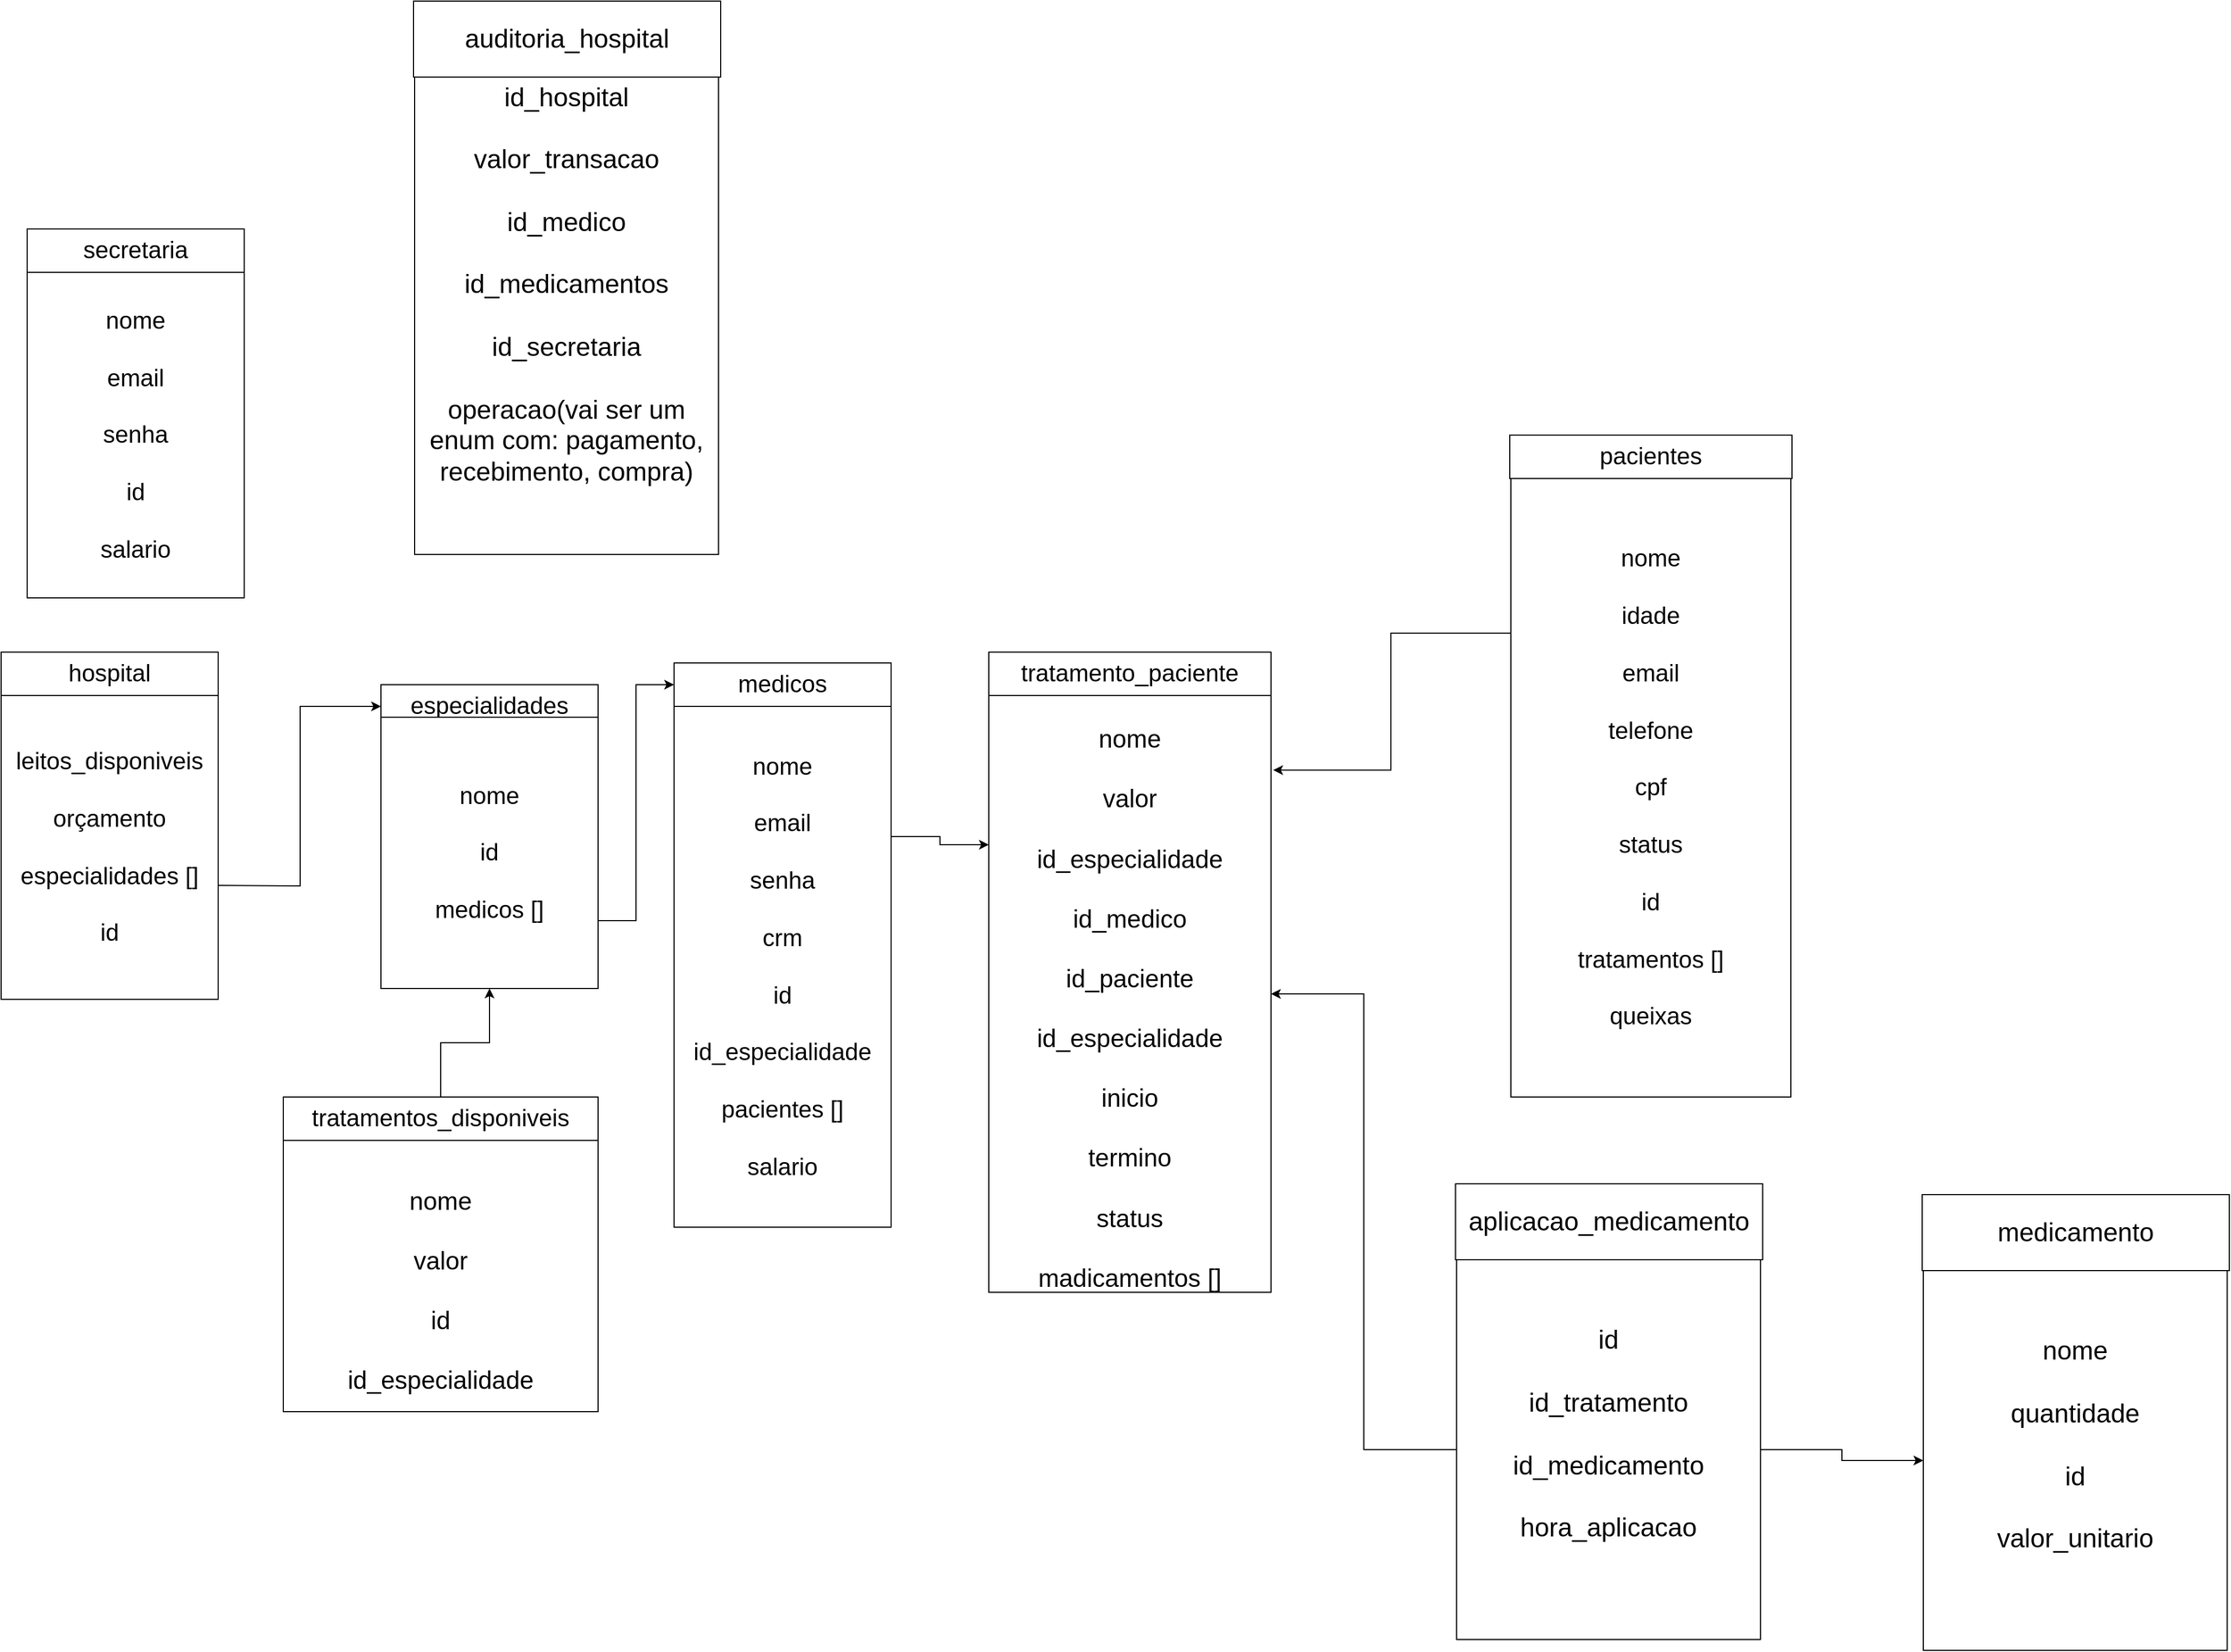 <mxfile version="23.1.4" type="device" pages="5">
  <diagram name="Relações" id="-RDPZMECj-KDmckSBQJ7">
    <mxGraphModel dx="1956" dy="2111" grid="1" gridSize="10" guides="1" tooltips="1" connect="1" arrows="1" fold="1" page="1" pageScale="1" pageWidth="827" pageHeight="1169" math="0" shadow="0">
      <root>
        <mxCell id="0" />
        <mxCell id="1" parent="0" />
        <mxCell id="OqT2HGRvIQ006_QFUIbo-2" value="hospital" style="rounded=0;whiteSpace=wrap;html=1;fontSize=22;" parent="1" vertex="1">
          <mxGeometry x="190" y="-20" width="200" height="40" as="geometry" />
        </mxCell>
        <mxCell id="OqT2HGRvIQ006_QFUIbo-13" style="edgeStyle=orthogonalEdgeStyle;rounded=0;orthogonalLoop=1;jettySize=auto;html=1;entryX=0;entryY=0.5;entryDx=0;entryDy=0;fontSize=22;" parent="1" target="OqT2HGRvIQ006_QFUIbo-9" edge="1">
          <mxGeometry relative="1" as="geometry">
            <mxPoint x="390" y="195" as="sourcePoint" />
          </mxGeometry>
        </mxCell>
        <mxCell id="OqT2HGRvIQ006_QFUIbo-7" value="leitos_disponiveis&lt;br style=&quot;font-size: 22px;&quot;&gt;&lt;br style=&quot;font-size: 22px;&quot;&gt;orçamento&lt;br style=&quot;font-size: 22px;&quot;&gt;&lt;br style=&quot;font-size: 22px;&quot;&gt;especialidades []&lt;br&gt;&lt;br&gt;id" style="rounded=0;whiteSpace=wrap;html=1;fontSize=22;" parent="1" vertex="1">
          <mxGeometry x="190" y="20" width="200" height="280" as="geometry" />
        </mxCell>
        <mxCell id="OqT2HGRvIQ006_QFUIbo-9" value="especialidades" style="rounded=0;whiteSpace=wrap;html=1;fontSize=22;" parent="1" vertex="1">
          <mxGeometry x="540" y="10" width="200" height="40" as="geometry" />
        </mxCell>
        <mxCell id="OqT2HGRvIQ006_QFUIbo-16" style="edgeStyle=orthogonalEdgeStyle;rounded=0;orthogonalLoop=1;jettySize=auto;html=1;exitX=1;exitY=0.75;exitDx=0;exitDy=0;entryX=0;entryY=0.5;entryDx=0;entryDy=0;fontSize=22;" parent="1" source="OqT2HGRvIQ006_QFUIbo-11" target="OqT2HGRvIQ006_QFUIbo-14" edge="1">
          <mxGeometry relative="1" as="geometry" />
        </mxCell>
        <mxCell id="OqT2HGRvIQ006_QFUIbo-11" value="nome&lt;br style=&quot;font-size: 22px;&quot;&gt;&lt;br style=&quot;font-size: 22px;&quot;&gt;id&lt;br style=&quot;font-size: 22px;&quot;&gt;&lt;br style=&quot;font-size: 22px;&quot;&gt;medicos []" style="rounded=0;whiteSpace=wrap;html=1;fontSize=22;" parent="1" vertex="1">
          <mxGeometry x="540" y="40" width="200" height="250" as="geometry" />
        </mxCell>
        <mxCell id="OqT2HGRvIQ006_QFUIbo-14" value="medicos" style="rounded=0;whiteSpace=wrap;html=1;fontSize=22;" parent="1" vertex="1">
          <mxGeometry x="810" y="-10" width="200" height="40" as="geometry" />
        </mxCell>
        <mxCell id="eI9exI1h_JV6mNCN_PSR-2" style="edgeStyle=orthogonalEdgeStyle;rounded=0;orthogonalLoop=1;jettySize=auto;html=1;exitX=1;exitY=0.25;exitDx=0;exitDy=0;entryX=0;entryY=0.25;entryDx=0;entryDy=0;" edge="1" parent="1" source="OqT2HGRvIQ006_QFUIbo-15" target="OqT2HGRvIQ006_QFUIbo-25">
          <mxGeometry relative="1" as="geometry" />
        </mxCell>
        <mxCell id="OqT2HGRvIQ006_QFUIbo-15" value="nome&lt;br style=&quot;font-size: 22px;&quot;&gt;&lt;br style=&quot;font-size: 22px;&quot;&gt;email&lt;br&gt;&lt;br&gt;senha&lt;br style=&quot;font-size: 22px;&quot;&gt;&lt;br style=&quot;font-size: 22px;&quot;&gt;crm&lt;br style=&quot;font-size: 22px;&quot;&gt;&lt;br style=&quot;font-size: 22px;&quot;&gt;id&lt;br&gt;&lt;br style=&quot;font-size: 22px;&quot;&gt;id_especialidade&lt;br style=&quot;font-size: 22px;&quot;&gt;&lt;br style=&quot;font-size: 22px;&quot;&gt;pacientes []&lt;br style=&quot;font-size: 22px;&quot;&gt;&lt;br style=&quot;font-size: 22px;&quot;&gt;salario" style="rounded=0;whiteSpace=wrap;html=1;fontSize=22;" parent="1" vertex="1">
          <mxGeometry x="810" y="30" width="200" height="480" as="geometry" />
        </mxCell>
        <mxCell id="OqT2HGRvIQ006_QFUIbo-17" value="pacientes" style="rounded=0;whiteSpace=wrap;html=1;fontSize=22;" parent="1" vertex="1">
          <mxGeometry x="1580" y="-220" width="260" height="40" as="geometry" />
        </mxCell>
        <mxCell id="OqT2HGRvIQ006_QFUIbo-18" value="nome&lt;br style=&quot;font-size: 22px;&quot;&gt;&lt;br style=&quot;font-size: 22px;&quot;&gt;idade&lt;br style=&quot;font-size: 22px;&quot;&gt;&lt;br style=&quot;font-size: 22px;&quot;&gt;email&lt;br style=&quot;font-size: 22px;&quot;&gt;&lt;br style=&quot;font-size: 22px;&quot;&gt;telefone&lt;br style=&quot;font-size: 22px;&quot;&gt;&lt;br style=&quot;font-size: 22px;&quot;&gt;cpf&lt;br style=&quot;font-size: 22px;&quot;&gt;&lt;br style=&quot;font-size: 22px;&quot;&gt;status&lt;br style=&quot;font-size: 22px;&quot;&gt;&lt;br style=&quot;font-size: 22px;&quot;&gt;id&lt;br&gt;&lt;br style=&quot;font-size: 22px;&quot;&gt;tratamentos []&lt;br style=&quot;font-size: 22px;&quot;&gt;&lt;br style=&quot;font-size: 22px;&quot;&gt;queixas" style="rounded=0;whiteSpace=wrap;html=1;fontSize=22;" parent="1" vertex="1">
          <mxGeometry x="1581" y="-180" width="258" height="570" as="geometry" />
        </mxCell>
        <mxCell id="OqT2HGRvIQ006_QFUIbo-24" value="tratamento_paciente" style="rounded=0;whiteSpace=wrap;html=1;fontSize=22;" parent="1" vertex="1">
          <mxGeometry x="1100" y="-20" width="260" height="40" as="geometry" />
        </mxCell>
        <mxCell id="OqT2HGRvIQ006_QFUIbo-25" value="&lt;br&gt;nome&lt;br&gt;&lt;br&gt;valor&lt;br&gt;&lt;br&gt;id_especialidade&lt;br&gt;&lt;br&gt;id_medico&lt;br&gt;&lt;br&gt;id_paciente&lt;br&gt;&lt;br&gt;id_especialidade&lt;br&gt;&lt;br&gt;inicio&lt;br&gt;&lt;br&gt;termino&lt;br&gt;&lt;br&gt;status&lt;br&gt;&lt;br&gt;madicamentos []" style="rounded=0;whiteSpace=wrap;html=1;fontSize=23;" parent="1" vertex="1">
          <mxGeometry x="1100" y="20" width="260" height="550" as="geometry" />
        </mxCell>
        <mxCell id="Ib-rAGLKGSD410KpwREd-3" value="" style="edgeStyle=orthogonalEdgeStyle;rounded=0;orthogonalLoop=1;jettySize=auto;html=1;" edge="1" parent="1" source="OqT2HGRvIQ006_QFUIbo-29" target="OqT2HGRvIQ006_QFUIbo-30">
          <mxGeometry relative="1" as="geometry" />
        </mxCell>
        <mxCell id="OqT2HGRvIQ006_QFUIbo-29" value="&lt;span style=&quot;font-size: 24px;&quot;&gt;aplicacao_medicamento&lt;/span&gt;" style="rounded=0;whiteSpace=wrap;html=1;" parent="1" vertex="1">
          <mxGeometry x="1530" y="470" width="283" height="70" as="geometry" />
        </mxCell>
        <mxCell id="OqT2HGRvIQ006_QFUIbo-34" style="edgeStyle=orthogonalEdgeStyle;rounded=0;orthogonalLoop=1;jettySize=auto;html=1;exitX=0;exitY=0.5;exitDx=0;exitDy=0;" parent="1" source="OqT2HGRvIQ006_QFUIbo-30" target="OqT2HGRvIQ006_QFUIbo-25" edge="1">
          <mxGeometry relative="1" as="geometry" />
        </mxCell>
        <mxCell id="Ib-rAGLKGSD410KpwREd-5" style="edgeStyle=orthogonalEdgeStyle;rounded=0;orthogonalLoop=1;jettySize=auto;html=1;exitX=1;exitY=0.5;exitDx=0;exitDy=0;" edge="1" parent="1" source="OqT2HGRvIQ006_QFUIbo-30" target="Ib-rAGLKGSD410KpwREd-2">
          <mxGeometry relative="1" as="geometry" />
        </mxCell>
        <mxCell id="OqT2HGRvIQ006_QFUIbo-30" value="&lt;font style=&quot;font-size: 24px;&quot;&gt;id&lt;br&gt;&lt;br&gt;id_tratamento&lt;br&gt;&lt;br&gt;id_medicamento&lt;br&gt;&lt;br&gt;hora_aplicacao&lt;br&gt;&lt;br&gt;&lt;/font&gt;" style="rounded=0;whiteSpace=wrap;html=1;" parent="1" vertex="1">
          <mxGeometry x="1531" y="540" width="280" height="350" as="geometry" />
        </mxCell>
        <mxCell id="dLQCYUEsovKtr-vVgGef-13" style="edgeStyle=orthogonalEdgeStyle;rounded=0;orthogonalLoop=1;jettySize=auto;html=1;exitX=0.5;exitY=0;exitDx=0;exitDy=0;entryX=0.5;entryY=1;entryDx=0;entryDy=0;" parent="1" source="dLQCYUEsovKtr-vVgGef-7" target="OqT2HGRvIQ006_QFUIbo-11" edge="1">
          <mxGeometry relative="1" as="geometry" />
        </mxCell>
        <mxCell id="dLQCYUEsovKtr-vVgGef-7" value="tratamentos_disponiveis" style="rounded=0;whiteSpace=wrap;html=1;fontSize=22;" parent="1" vertex="1">
          <mxGeometry x="450" y="390" width="290" height="40" as="geometry" />
        </mxCell>
        <mxCell id="dLQCYUEsovKtr-vVgGef-8" value="&lt;br&gt;nome&lt;br&gt;&lt;br&gt;valor&lt;br&gt;&lt;br&gt;id&lt;br&gt;&lt;br&gt;id_especialidade" style="rounded=0;whiteSpace=wrap;html=1;fontSize=23;" parent="1" vertex="1">
          <mxGeometry x="450" y="430" width="290" height="250" as="geometry" />
        </mxCell>
        <mxCell id="OUrvebyIbem-n34GM_K5-1" style="edgeStyle=orthogonalEdgeStyle;rounded=0;orthogonalLoop=1;jettySize=auto;html=1;exitX=0.5;exitY=1;exitDx=0;exitDy=0;" edge="1" parent="1" source="dLQCYUEsovKtr-vVgGef-8" target="dLQCYUEsovKtr-vVgGef-8">
          <mxGeometry relative="1" as="geometry" />
        </mxCell>
        <mxCell id="eI9exI1h_JV6mNCN_PSR-1" style="edgeStyle=orthogonalEdgeStyle;rounded=0;orthogonalLoop=1;jettySize=auto;html=1;exitX=0;exitY=0.25;exitDx=0;exitDy=0;entryX=1.008;entryY=0.125;entryDx=0;entryDy=0;entryPerimeter=0;" edge="1" parent="1" source="OqT2HGRvIQ006_QFUIbo-18" target="OqT2HGRvIQ006_QFUIbo-25">
          <mxGeometry relative="1" as="geometry" />
        </mxCell>
        <mxCell id="Ib-rAGLKGSD410KpwREd-1" value="&lt;span style=&quot;font-size: 24px;&quot;&gt;medicamento&lt;/span&gt;" style="rounded=0;whiteSpace=wrap;html=1;" vertex="1" parent="1">
          <mxGeometry x="1960" y="480" width="283" height="70" as="geometry" />
        </mxCell>
        <mxCell id="Ib-rAGLKGSD410KpwREd-2" value="&lt;font style=&quot;font-size: 24px;&quot;&gt;nome&lt;br&gt;&lt;br&gt;quantidade&lt;br&gt;&lt;br&gt;id&lt;br&gt;&lt;br&gt;valor_unitario&lt;br&gt;&lt;br&gt;&lt;/font&gt;" style="rounded=0;whiteSpace=wrap;html=1;" vertex="1" parent="1">
          <mxGeometry x="1961" y="550" width="280" height="350" as="geometry" />
        </mxCell>
        <mxCell id="Ib-rAGLKGSD410KpwREd-6" value="&lt;span style=&quot;font-size: 24px;&quot;&gt;auditoria_hospital&lt;/span&gt;" style="rounded=0;whiteSpace=wrap;html=1;" vertex="1" parent="1">
          <mxGeometry x="570" y="-620" width="283" height="70" as="geometry" />
        </mxCell>
        <mxCell id="Ib-rAGLKGSD410KpwREd-7" value="&lt;font style=&quot;font-size: 24px;&quot;&gt;id_hospital&lt;br&gt;&lt;br&gt;valor_transacao&lt;br&gt;&lt;br&gt;id_medico&lt;br&gt;&lt;br&gt;id_medicamentos&lt;br&gt;&lt;br&gt;id_secretaria&lt;br&gt;&lt;br&gt;operacao(vai ser um enum com: pagamento, recebimento, compra)&lt;br&gt;&lt;br&gt;&lt;br&gt;&lt;/font&gt;" style="rounded=0;whiteSpace=wrap;html=1;" vertex="1" parent="1">
          <mxGeometry x="571" y="-550" width="280" height="440" as="geometry" />
        </mxCell>
        <mxCell id="hDAFCqDAtnvn9Ev5iwWK-1" value="secretaria" style="rounded=0;whiteSpace=wrap;html=1;fontSize=22;" vertex="1" parent="1">
          <mxGeometry x="214" y="-410" width="200" height="40" as="geometry" />
        </mxCell>
        <mxCell id="hDAFCqDAtnvn9Ev5iwWK-2" value="nome&lt;br style=&quot;font-size: 22px;&quot;&gt;&lt;br style=&quot;font-size: 22px;&quot;&gt;email&lt;br&gt;&lt;br&gt;senha&lt;br style=&quot;font-size: 22px;&quot;&gt;&lt;br style=&quot;font-size: 22px;&quot;&gt;id&lt;br&gt;&lt;br style=&quot;font-size: 22px;&quot;&gt;salario" style="rounded=0;whiteSpace=wrap;html=1;fontSize=22;" vertex="1" parent="1">
          <mxGeometry x="214" y="-370" width="200" height="300" as="geometry" />
        </mxCell>
      </root>
    </mxGraphModel>
  </diagram>
  <diagram id="1Dg1uKK2K-heEakL6BFX" name="Medico ações">
    <mxGraphModel dx="2294" dy="1876" grid="1" gridSize="10" guides="1" tooltips="1" connect="1" arrows="1" fold="1" page="1" pageScale="1" pageWidth="827" pageHeight="1169" math="0" shadow="0">
      <root>
        <mxCell id="0" />
        <mxCell id="1" parent="0" />
        <mxCell id="xGp4c2fe30O6-x1v16Lx-1" value="Medico faz login" style="text;html=1;align=center;verticalAlign=middle;whiteSpace=wrap;rounded=0;fontSize=24;" parent="1" vertex="1">
          <mxGeometry x="150" y="150" width="140" height="80" as="geometry" />
        </mxCell>
        <mxCell id="au-0wPMuFHUaeuqjbm_t-7" style="edgeStyle=orthogonalEdgeStyle;rounded=0;orthogonalLoop=1;jettySize=auto;html=1;exitX=0;exitY=0.5;exitDx=0;exitDy=0;entryX=1;entryY=0.25;entryDx=0;entryDy=0;" parent="1" source="xGp4c2fe30O6-x1v16Lx-2" target="xGp4c2fe30O6-x1v16Lx-1" edge="1">
          <mxGeometry relative="1" as="geometry" />
        </mxCell>
        <mxCell id="xGp4c2fe30O6-x1v16Lx-2" value="Pacientes sob&amp;nbsp; suas responsabilidade" style="text;html=1;align=center;verticalAlign=middle;whiteSpace=wrap;rounded=0;fontSize=19;" parent="1" vertex="1">
          <mxGeometry x="350" y="100" width="180" height="70" as="geometry" />
        </mxCell>
        <mxCell id="au-0wPMuFHUaeuqjbm_t-8" style="edgeStyle=orthogonalEdgeStyle;rounded=0;orthogonalLoop=1;jettySize=auto;html=1;exitX=0;exitY=0.5;exitDx=0;exitDy=0;entryX=1;entryY=0.75;entryDx=0;entryDy=0;" parent="1" source="xGp4c2fe30O6-x1v16Lx-3" target="xGp4c2fe30O6-x1v16Lx-1" edge="1">
          <mxGeometry relative="1" as="geometry" />
        </mxCell>
        <mxCell id="xGp4c2fe30O6-x1v16Lx-3" value="Pode adicionar remédios aos paciente sob sua responsabilidade e que estão com status &quot;em tratamento&quot;" style="text;html=1;align=center;verticalAlign=middle;whiteSpace=wrap;rounded=0;fontSize=18;" parent="1" vertex="1">
          <mxGeometry x="350" y="180" width="180" height="140" as="geometry" />
        </mxCell>
        <mxCell id="au-0wPMuFHUaeuqjbm_t-9" style="edgeStyle=orthogonalEdgeStyle;rounded=0;orthogonalLoop=1;jettySize=auto;html=1;exitX=0;exitY=0.5;exitDx=0;exitDy=0;entryX=0.5;entryY=1;entryDx=0;entryDy=0;" parent="1" source="xGp4c2fe30O6-x1v16Lx-5" target="xGp4c2fe30O6-x1v16Lx-1" edge="1">
          <mxGeometry relative="1" as="geometry" />
        </mxCell>
        <mxCell id="xGp4c2fe30O6-x1v16Lx-5" value="Pode mudar o status do paciente" style="text;html=1;align=center;verticalAlign=middle;whiteSpace=wrap;rounded=0;fontSize=18;" parent="1" vertex="1">
          <mxGeometry x="270" y="340" width="180" height="100" as="geometry" />
        </mxCell>
        <mxCell id="au-0wPMuFHUaeuqjbm_t-1" value="Pode cadastrar novos pacientes e atribuir para outras especialidades" style="text;html=1;align=center;verticalAlign=middle;whiteSpace=wrap;rounded=0;fontSize=19;" parent="1" vertex="1">
          <mxGeometry x="240" y="-10" width="180" height="100" as="geometry" />
        </mxCell>
        <mxCell id="au-0wPMuFHUaeuqjbm_t-5" style="edgeStyle=orthogonalEdgeStyle;rounded=0;orthogonalLoop=1;jettySize=auto;html=1;exitX=0;exitY=0.5;exitDx=0;exitDy=0;" parent="1" source="au-0wPMuFHUaeuqjbm_t-4" target="au-0wPMuFHUaeuqjbm_t-1" edge="1">
          <mxGeometry relative="1" as="geometry" />
        </mxCell>
        <mxCell id="au-0wPMuFHUaeuqjbm_t-4" value="Seria melhor outra entidade fazer o cadastro do paciente?" style="text;html=1;align=center;verticalAlign=middle;whiteSpace=wrap;rounded=0;fontSize=19;" parent="1" vertex="1">
          <mxGeometry x="380" y="-130" width="180" height="110" as="geometry" />
        </mxCell>
        <mxCell id="au-0wPMuFHUaeuqjbm_t-6" style="edgeStyle=orthogonalEdgeStyle;rounded=0;orthogonalLoop=1;jettySize=auto;html=1;exitX=0;exitY=0.5;exitDx=0;exitDy=0;entryX=0.4;entryY=-0.02;entryDx=0;entryDy=0;entryPerimeter=0;" parent="1" source="au-0wPMuFHUaeuqjbm_t-1" target="xGp4c2fe30O6-x1v16Lx-1" edge="1">
          <mxGeometry relative="1" as="geometry" />
        </mxCell>
        <mxCell id="Vf4-LL4XYz3Mqelcfy_--4" style="edgeStyle=orthogonalEdgeStyle;rounded=0;orthogonalLoop=1;jettySize=auto;html=1;exitX=1;exitY=0.5;exitDx=0;exitDy=0;entryX=0;entryY=0.25;entryDx=0;entryDy=0;" parent="1" source="Vf4-LL4XYz3Mqelcfy_--2" target="xGp4c2fe30O6-x1v16Lx-1" edge="1">
          <mxGeometry relative="1" as="geometry" />
        </mxCell>
        <mxCell id="Vf4-LL4XYz3Mqelcfy_--2" value="Vai ter acesso ao painel com todos os pacientes em consulta e em tratamento" style="text;html=1;align=center;verticalAlign=middle;whiteSpace=wrap;rounded=0;fontSize=19;" parent="1" vertex="1">
          <mxGeometry x="-90" y="100" width="180" height="130" as="geometry" />
        </mxCell>
        <mxCell id="Vf4-LL4XYz3Mqelcfy_--6" style="edgeStyle=orthogonalEdgeStyle;rounded=0;orthogonalLoop=1;jettySize=auto;html=1;exitX=1;exitY=1;exitDx=0;exitDy=0;entryX=0.25;entryY=0;entryDx=0;entryDy=0;" parent="1" source="Vf4-LL4XYz3Mqelcfy_--5" target="xGp4c2fe30O6-x1v16Lx-1" edge="1">
          <mxGeometry relative="1" as="geometry" />
        </mxCell>
        <mxCell id="Vf4-LL4XYz3Mqelcfy_--5" value="Vai ter acesso ao estoque dos medicamentos" style="text;html=1;align=center;verticalAlign=middle;whiteSpace=wrap;rounded=0;fontSize=19;" parent="1" vertex="1">
          <mxGeometry x="-40" y="-30" width="170" height="90" as="geometry" />
        </mxCell>
        <mxCell id="4xHeXH1JqVmloOD5l7Rj-3" style="edgeStyle=orthogonalEdgeStyle;rounded=0;orthogonalLoop=1;jettySize=auto;html=1;exitX=1;exitY=0;exitDx=0;exitDy=0;entryX=0.25;entryY=1;entryDx=0;entryDy=0;" parent="1" source="4xHeXH1JqVmloOD5l7Rj-2" target="xGp4c2fe30O6-x1v16Lx-1" edge="1">
          <mxGeometry relative="1" as="geometry" />
        </mxCell>
        <mxCell id="4xHeXH1JqVmloOD5l7Rj-2" value="Quando o médico mudar o status do paciente para &quot;em alta&quot;, o paciente não será mais da sua responsabilidade e sumirá do painel. Entretanto, ficará salvo na base de dados&lt;br&gt;" style="text;html=1;align=center;verticalAlign=middle;whiteSpace=wrap;rounded=0;fontSize=19;" parent="1" vertex="1">
          <mxGeometry x="-65" y="270" width="220" height="210" as="geometry" />
        </mxCell>
      </root>
    </mxGraphModel>
  </diagram>
  <diagram id="XMp5EE-tKhNGOXc22Qx3" name="Paciente ações">
    <mxGraphModel dx="2084" dy="1775" grid="1" gridSize="10" guides="1" tooltips="1" connect="1" arrows="1" fold="1" page="1" pageScale="1" pageWidth="827" pageHeight="1169" math="0" shadow="0">
      <root>
        <mxCell id="0" />
        <mxCell id="1" parent="0" />
        <mxCell id="QOz20VkskurqUD3UfBQY-2" value="Paciente cadastrado&lt;br&gt;" style="text;html=1;align=center;verticalAlign=middle;whiteSpace=wrap;rounded=0;fontSize=19;" parent="1" vertex="1">
          <mxGeometry x="270" y="140" width="180" height="70" as="geometry" />
        </mxCell>
        <mxCell id="OqSgSRU5_GwESmKtbDHi-2" style="edgeStyle=orthogonalEdgeStyle;rounded=0;orthogonalLoop=1;jettySize=auto;html=1;exitX=0.5;exitY=1;exitDx=0;exitDy=0;entryX=0.5;entryY=0;entryDx=0;entryDy=0;" parent="1" source="QOz20VkskurqUD3UfBQY-3" target="QOz20VkskurqUD3UfBQY-2" edge="1">
          <mxGeometry relative="1" as="geometry" />
        </mxCell>
        <mxCell id="QOz20VkskurqUD3UfBQY-3" value="De acordo com o cadastro, o paciente vai ter consulta que irá sumir depois do horario marcado ou se ele cancelar, ou então, terá o tratamento que irá sumir apenas quando o médico der alta ou quando interromper o tratamento" style="text;html=1;align=center;verticalAlign=middle;whiteSpace=wrap;rounded=0;fontSize=19;" parent="1" vertex="1">
          <mxGeometry x="270" y="-250" width="220" height="270" as="geometry" />
        </mxCell>
        <mxCell id="OqSgSRU5_GwESmKtbDHi-1" style="edgeStyle=orthogonalEdgeStyle;rounded=0;orthogonalLoop=1;jettySize=auto;html=1;exitX=1;exitY=0.5;exitDx=0;exitDy=0;entryX=0;entryY=0.5;entryDx=0;entryDy=0;" parent="1" source="QOz20VkskurqUD3UfBQY-4" target="QOz20VkskurqUD3UfBQY-2" edge="1">
          <mxGeometry relative="1" as="geometry" />
        </mxCell>
        <mxCell id="QOz20VkskurqUD3UfBQY-4" value="O status dele pode ser:&lt;br&gt;&lt;br&gt;aguardando consulta&lt;br&gt;&lt;br&gt;consulta cancelada&lt;br&gt;&lt;br&gt;em tratamento&lt;br&gt;&lt;br&gt;tratamento interrompido&lt;br&gt;&lt;br&gt;em alta" style="text;html=1;align=center;verticalAlign=middle;whiteSpace=wrap;rounded=0;fontSize=19;" parent="1" vertex="1">
          <mxGeometry x="-10" y="10" width="180" height="350" as="geometry" />
        </mxCell>
        <mxCell id="OqSgSRU5_GwESmKtbDHi-3" style="edgeStyle=orthogonalEdgeStyle;rounded=0;orthogonalLoop=1;jettySize=auto;html=1;exitX=0;exitY=0.5;exitDx=0;exitDy=0;entryX=1;entryY=0.5;entryDx=0;entryDy=0;" parent="1" source="QOz20VkskurqUD3UfBQY-7" target="QOz20VkskurqUD3UfBQY-2" edge="1">
          <mxGeometry relative="1" as="geometry" />
        </mxCell>
        <mxCell id="QOz20VkskurqUD3UfBQY-7" value="O paciente ficará salvo no banco de dados com as informações dos tratamentos, consultas, medicos responsaveis e medicamentos que ele usou" style="text;html=1;align=center;verticalAlign=middle;whiteSpace=wrap;rounded=0;fontSize=19;" parent="1" vertex="1">
          <mxGeometry x="530" y="50" width="180" height="250" as="geometry" />
        </mxCell>
      </root>
    </mxGraphModel>
  </diagram>
  <diagram id="NJRkbjkZf1h_UxsKVpn4" name="Medico rotinas">
    <mxGraphModel dx="1100" dy="1699" grid="1" gridSize="10" guides="1" tooltips="1" connect="1" arrows="1" fold="1" page="1" pageScale="1" pageWidth="827" pageHeight="1169" math="0" shadow="0">
      <root>
        <mxCell id="0" />
        <mxCell id="1" parent="0" />
        <mxCell id="8RZExaCQPrIk_u2w8BDK-3" style="edgeStyle=orthogonalEdgeStyle;rounded=0;orthogonalLoop=1;jettySize=auto;html=1;exitX=1;exitY=0.5;exitDx=0;exitDy=0;entryX=0;entryY=0.5;entryDx=0;entryDy=0;" parent="1" source="8RZExaCQPrIk_u2w8BDK-1" target="8RZExaCQPrIk_u2w8BDK-2" edge="1">
          <mxGeometry relative="1" as="geometry" />
        </mxCell>
        <mxCell id="8RZExaCQPrIk_u2w8BDK-1" value="Medico inicia o cadastro de um paciente" style="text;html=1;align=center;verticalAlign=middle;whiteSpace=wrap;rounded=0;fontSize=19;" parent="1" vertex="1">
          <mxGeometry x="80" y="140" width="180" height="70" as="geometry" />
        </mxCell>
        <mxCell id="TEQ-03RBKm3OCl_Lnoej-1" style="edgeStyle=orthogonalEdgeStyle;rounded=0;orthogonalLoop=1;jettySize=auto;html=1;exitX=1;exitY=0.5;exitDx=0;exitDy=0;entryX=0;entryY=0.5;entryDx=0;entryDy=0;" edge="1" parent="1" source="8RZExaCQPrIk_u2w8BDK-2" target="8RZExaCQPrIk_u2w8BDK-4">
          <mxGeometry relative="1" as="geometry" />
        </mxCell>
        <mxCell id="8RZExaCQPrIk_u2w8BDK-2" value="Insere dados do paciente: email, telefone, nome etc" style="text;html=1;align=center;verticalAlign=middle;whiteSpace=wrap;rounded=0;fontSize=19;" parent="1" vertex="1">
          <mxGeometry x="310" y="140" width="210" height="70" as="geometry" />
        </mxCell>
        <mxCell id="DH9areGqDJB9wVUNl5Tn-3" style="edgeStyle=orthogonalEdgeStyle;rounded=0;orthogonalLoop=1;jettySize=auto;html=1;exitX=0.5;exitY=0;exitDx=0;exitDy=0;entryX=0.5;entryY=1;entryDx=0;entryDy=0;" parent="1" source="8RZExaCQPrIk_u2w8BDK-4" target="8RZExaCQPrIk_u2w8BDK-5" edge="1">
          <mxGeometry relative="1" as="geometry" />
        </mxCell>
        <mxCell id="DH9areGqDJB9wVUNl5Tn-10" style="edgeStyle=orthogonalEdgeStyle;rounded=0;orthogonalLoop=1;jettySize=auto;html=1;exitX=0.5;exitY=1;exitDx=0;exitDy=0;" parent="1" source="8RZExaCQPrIk_u2w8BDK-4" target="8RZExaCQPrIk_u2w8BDK-6" edge="1">
          <mxGeometry relative="1" as="geometry" />
        </mxCell>
        <mxCell id="8RZExaCQPrIk_u2w8BDK-4" value="médico &lt;br&gt;escolhe uma ação" style="rhombus;whiteSpace=wrap;html=1;fontSize=20;" parent="1" vertex="1">
          <mxGeometry x="570" y="80" width="210" height="190" as="geometry" />
        </mxCell>
        <mxCell id="DH9areGqDJB9wVUNl5Tn-4" style="edgeStyle=orthogonalEdgeStyle;rounded=0;orthogonalLoop=1;jettySize=auto;html=1;exitX=1;exitY=0.5;exitDx=0;exitDy=0;entryX=0;entryY=0.5;entryDx=0;entryDy=0;" parent="1" source="8RZExaCQPrIk_u2w8BDK-5" target="8RZExaCQPrIk_u2w8BDK-9" edge="1">
          <mxGeometry relative="1" as="geometry" />
        </mxCell>
        <mxCell id="8RZExaCQPrIk_u2w8BDK-5" value="Marcar consulta" style="text;html=1;align=center;verticalAlign=middle;whiteSpace=wrap;rounded=0;fontSize=19;" parent="1" vertex="1">
          <mxGeometry x="520" y="-10" width="210" height="70" as="geometry" />
        </mxCell>
        <mxCell id="DH9areGqDJB9wVUNl5Tn-11" style="edgeStyle=orthogonalEdgeStyle;rounded=0;orthogonalLoop=1;jettySize=auto;html=1;exitX=1;exitY=0.5;exitDx=0;exitDy=0;entryX=0;entryY=0.5;entryDx=0;entryDy=0;" parent="1" source="8RZExaCQPrIk_u2w8BDK-6" target="ehR2lQOq6KSDubd5EFu8-2" edge="1">
          <mxGeometry relative="1" as="geometry" />
        </mxCell>
        <mxCell id="8RZExaCQPrIk_u2w8BDK-6" value="Iniciar tratamento" style="text;html=1;align=center;verticalAlign=middle;whiteSpace=wrap;rounded=0;fontSize=19;" parent="1" vertex="1">
          <mxGeometry x="540" y="310" width="210" height="70" as="geometry" />
        </mxCell>
        <mxCell id="8RZExaCQPrIk_u2w8BDK-9" value="Escolhe uma especialidade e já pega o valor de uma consulta dessa especialidade" style="text;html=1;align=center;verticalAlign=middle;whiteSpace=wrap;rounded=0;fontSize=19;" parent="1" vertex="1">
          <mxGeometry x="820" y="-20" width="210" height="100" as="geometry" />
        </mxCell>
        <mxCell id="DH9areGqDJB9wVUNl5Tn-5" style="edgeStyle=orthogonalEdgeStyle;rounded=0;orthogonalLoop=1;jettySize=auto;html=1;exitX=0.5;exitY=1;exitDx=0;exitDy=0;entryX=0.5;entryY=0;entryDx=0;entryDy=0;" parent="1" source="3AM-RdDZuLKVxrfPxCu6-1" target="8RZExaCQPrIk_u2w8BDK-9" edge="1">
          <mxGeometry relative="1" as="geometry" />
        </mxCell>
        <mxCell id="3AM-RdDZuLKVxrfPxCu6-1" value="get especialidades" style="text;html=1;align=center;verticalAlign=middle;whiteSpace=wrap;rounded=0;fontSize=19;" parent="1" vertex="1">
          <mxGeometry x="820" y="-150" width="210" height="70" as="geometry" />
        </mxCell>
        <mxCell id="DH9areGqDJB9wVUNl5Tn-8" style="edgeStyle=orthogonalEdgeStyle;rounded=0;orthogonalLoop=1;jettySize=auto;html=1;exitX=1;exitY=0.5;exitDx=0;exitDy=0;entryX=0;entryY=0.5;entryDx=0;entryDy=0;" parent="1" source="AtRXLtIigFfNoq2CuPPq-1" target="vYCayqjrncIwiui9BXgX-1" edge="1">
          <mxGeometry relative="1" as="geometry" />
        </mxCell>
        <mxCell id="AtRXLtIigFfNoq2CuPPq-1" value="Escolhe um médico de acordo com o id_especialidade" style="text;html=1;align=center;verticalAlign=middle;whiteSpace=wrap;rounded=0;fontSize=19;" parent="1" vertex="1">
          <mxGeometry x="1061" y="-10" width="210" height="70" as="geometry" />
        </mxCell>
        <mxCell id="DH9areGqDJB9wVUNl5Tn-9" style="edgeStyle=orthogonalEdgeStyle;rounded=0;orthogonalLoop=1;jettySize=auto;html=1;exitX=1;exitY=0.5;exitDx=0;exitDy=0;entryX=0;entryY=0.5;entryDx=0;entryDy=0;" parent="1" source="vYCayqjrncIwiui9BXgX-1" target="FU6SNpknrA6fmKx1ywwF-1" edge="1">
          <mxGeometry relative="1" as="geometry" />
        </mxCell>
        <mxCell id="vYCayqjrncIwiui9BXgX-1" value="Registra um dia e horario nas consultas dos médicos" style="text;html=1;align=center;verticalAlign=middle;whiteSpace=wrap;rounded=0;fontSize=19;" parent="1" vertex="1">
          <mxGeometry x="1320" y="-10" width="210" height="70" as="geometry" />
        </mxCell>
        <mxCell id="DH9areGqDJB9wVUNl5Tn-18" style="edgeStyle=orthogonalEdgeStyle;rounded=0;orthogonalLoop=1;jettySize=auto;html=1;exitX=1;exitY=0.5;exitDx=0;exitDy=0;entryX=0;entryY=0.25;entryDx=0;entryDy=0;" parent="1" source="FU6SNpknrA6fmKx1ywwF-1" target="DH9areGqDJB9wVUNl5Tn-17" edge="1">
          <mxGeometry relative="1" as="geometry" />
        </mxCell>
        <mxCell id="FU6SNpknrA6fmKx1ywwF-1" value="Pronto. Agora deve aparecer essa nova consulta na aba consultas do médico" style="text;html=1;align=center;verticalAlign=middle;whiteSpace=wrap;rounded=0;fontSize=19;" parent="1" vertex="1">
          <mxGeometry x="1570" y="-10" width="210" height="70" as="geometry" />
        </mxCell>
        <mxCell id="DH9areGqDJB9wVUNl5Tn-13" style="edgeStyle=orthogonalEdgeStyle;rounded=0;orthogonalLoop=1;jettySize=auto;html=1;exitX=1;exitY=0.5;exitDx=0;exitDy=0;entryX=0;entryY=0.5;entryDx=0;entryDy=0;" parent="1" source="ehR2lQOq6KSDubd5EFu8-2" target="bW2vugW4qfgieLpe2sCS-1" edge="1">
          <mxGeometry relative="1" as="geometry" />
        </mxCell>
        <mxCell id="ehR2lQOq6KSDubd5EFu8-2" value="Escolhe uma especialidade e já pega o valor de um tratamento dessa especialidade" style="text;html=1;align=center;verticalAlign=middle;whiteSpace=wrap;rounded=0;fontSize=19;" parent="1" vertex="1">
          <mxGeometry x="780" y="300" width="210" height="130" as="geometry" />
        </mxCell>
        <mxCell id="DH9areGqDJB9wVUNl5Tn-12" style="edgeStyle=orthogonalEdgeStyle;rounded=0;orthogonalLoop=1;jettySize=auto;html=1;exitX=0.5;exitY=0;exitDx=0;exitDy=0;entryX=0.5;entryY=1;entryDx=0;entryDy=0;" parent="1" source="ehR2lQOq6KSDubd5EFu8-3" target="ehR2lQOq6KSDubd5EFu8-2" edge="1">
          <mxGeometry relative="1" as="geometry">
            <mxPoint x="880" y="448" as="targetPoint" />
          </mxGeometry>
        </mxCell>
        <mxCell id="ehR2lQOq6KSDubd5EFu8-3" value="get especialidades" style="text;html=1;align=center;verticalAlign=middle;whiteSpace=wrap;rounded=0;fontSize=19;" parent="1" vertex="1">
          <mxGeometry x="780" y="485" width="210" height="45" as="geometry" />
        </mxCell>
        <mxCell id="DH9areGqDJB9wVUNl5Tn-14" style="edgeStyle=orthogonalEdgeStyle;rounded=0;orthogonalLoop=1;jettySize=auto;html=1;exitX=1;exitY=0.5;exitDx=0;exitDy=0;entryX=0;entryY=0.5;entryDx=0;entryDy=0;" parent="1" source="bW2vugW4qfgieLpe2sCS-1" target="bW2vugW4qfgieLpe2sCS-2" edge="1">
          <mxGeometry relative="1" as="geometry" />
        </mxCell>
        <mxCell id="bW2vugW4qfgieLpe2sCS-1" value="Escolhe um médico que irá fazer o tratamento de acordo com o id_especialidade" style="text;html=1;align=center;verticalAlign=middle;whiteSpace=wrap;rounded=0;fontSize=19;" parent="1" vertex="1">
          <mxGeometry x="1020" y="330" width="210" height="70" as="geometry" />
        </mxCell>
        <mxCell id="DH9areGqDJB9wVUNl5Tn-15" style="edgeStyle=orthogonalEdgeStyle;rounded=0;orthogonalLoop=1;jettySize=auto;html=1;exitX=1;exitY=0.5;exitDx=0;exitDy=0;entryX=0;entryY=0.5;entryDx=0;entryDy=0;" parent="1" source="bW2vugW4qfgieLpe2sCS-2" target="bW2vugW4qfgieLpe2sCS-5" edge="1">
          <mxGeometry relative="1" as="geometry" />
        </mxCell>
        <mxCell id="bW2vugW4qfgieLpe2sCS-2" value="Registra o inicio do tratamento com o paciente com status em tratamento" style="text;html=1;align=center;verticalAlign=middle;whiteSpace=wrap;rounded=0;fontSize=19;" parent="1" vertex="1">
          <mxGeometry x="1271" y="320" width="210" height="70" as="geometry" />
        </mxCell>
        <mxCell id="DH9areGqDJB9wVUNl5Tn-16" style="edgeStyle=orthogonalEdgeStyle;rounded=0;orthogonalLoop=1;jettySize=auto;html=1;exitX=1;exitY=0.5;exitDx=0;exitDy=0;entryX=0;entryY=0.5;entryDx=0;entryDy=0;" parent="1" source="bW2vugW4qfgieLpe2sCS-5" target="DH9areGqDJB9wVUNl5Tn-2" edge="1">
          <mxGeometry relative="1" as="geometry" />
        </mxCell>
        <mxCell id="bW2vugW4qfgieLpe2sCS-5" value="Agora esse registro vai aparecer na aba de tratamentos, podendo cada registro ter as seguintes ações:&amp;nbsp;&lt;br&gt;&lt;br&gt;adicionar medicamento&lt;br&gt;&lt;br&gt;dar alta&lt;br&gt;&lt;br&gt;cancelar tratamento" style="text;html=1;align=center;verticalAlign=middle;whiteSpace=wrap;rounded=0;fontSize=19;" parent="1" vertex="1">
          <mxGeometry x="1540" y="247.5" width="210" height="260" as="geometry" />
        </mxCell>
        <mxCell id="DH9areGqDJB9wVUNl5Tn-19" style="edgeStyle=orthogonalEdgeStyle;rounded=0;orthogonalLoop=1;jettySize=auto;html=1;exitX=0.5;exitY=0;exitDx=0;exitDy=0;entryX=0.5;entryY=1;entryDx=0;entryDy=0;" parent="1" source="DH9areGqDJB9wVUNl5Tn-2" target="DH9areGqDJB9wVUNl5Tn-17" edge="1">
          <mxGeometry relative="1" as="geometry" />
        </mxCell>
        <mxCell id="DH9areGqDJB9wVUNl5Tn-2" value="Depois de qualquer uma dessas ações, o registro não deve mais aparecer na aba, pois apenas registros com status em tratamentos podem aparecer" style="text;html=1;align=center;verticalAlign=middle;whiteSpace=wrap;rounded=0;fontSize=19;" parent="1" vertex="1">
          <mxGeometry x="1840" y="270" width="210" height="215" as="geometry" />
        </mxCell>
        <mxCell id="DH9areGqDJB9wVUNl5Tn-7" style="edgeStyle=orthogonalEdgeStyle;rounded=0;orthogonalLoop=1;jettySize=auto;html=1;exitX=1;exitY=0.5;exitDx=0;exitDy=0;entryX=-0.002;entryY=0.624;entryDx=0;entryDy=0;entryPerimeter=0;" parent="1" source="8RZExaCQPrIk_u2w8BDK-9" target="AtRXLtIigFfNoq2CuPPq-1" edge="1">
          <mxGeometry relative="1" as="geometry" />
        </mxCell>
        <mxCell id="DH9areGqDJB9wVUNl5Tn-17" value="Entretanto, na aba histórico, todos os registros, tanto consultas quanto tratamentos podem aparecer" style="text;html=1;align=center;verticalAlign=middle;whiteSpace=wrap;rounded=0;fontSize=19;" parent="1" vertex="1">
          <mxGeometry x="1990" y="-20" width="210" height="215" as="geometry" />
        </mxCell>
      </root>
    </mxGraphModel>
  </diagram>
  <diagram id="kCKVs8NazKAzqspavrfk" name="mudanças">
    <mxGraphModel dx="880" dy="424" grid="1" gridSize="10" guides="1" tooltips="1" connect="1" arrows="1" fold="1" page="1" pageScale="1" pageWidth="827" pageHeight="1169" math="0" shadow="0">
      <root>
        <mxCell id="0" />
        <mxCell id="1" parent="0" />
        <mxCell id="P2Fe4rjV5ZNHECv1aD9y-1" value="Tabela tratamaneto irá se comportat como uma consulta tendo campos opcionais&amp;nbsp;" style="text;html=1;align=center;verticalAlign=middle;whiteSpace=wrap;rounded=0;" vertex="1" parent="1">
          <mxGeometry x="380" y="210" width="340" height="140" as="geometry" />
        </mxCell>
        <mxCell id="YcC-oCsuG4HAfh1Wd0FO-1" value="O tratamento será uma ponte. Se o paciente ele precisa pegar o nome do médico precisar pelo tratamento que vai conter o id do medico responsável pelo tratamento que ele está fazendo" style="text;html=1;align=center;verticalAlign=middle;whiteSpace=wrap;rounded=0;" vertex="1" parent="1">
          <mxGeometry x="90" y="60" width="340" height="140" as="geometry" />
        </mxCell>
        <mxCell id="lHl2XY4xIYL9y65LA0OI-1" value="Criar duas entidades: medico e secretária, diferenciar suas funções. Criar uma tabela usuario que vai representar essas duas entidades, separa por uma propriedade" style="text;html=1;align=center;verticalAlign=middle;whiteSpace=wrap;rounded=0;" vertex="1" parent="1">
          <mxGeometry x="20" y="250" width="340" height="140" as="geometry" />
        </mxCell>
      </root>
    </mxGraphModel>
  </diagram>
</mxfile>
